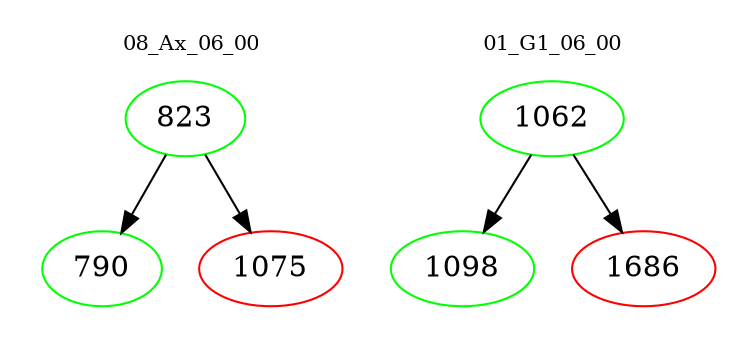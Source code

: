 digraph{
subgraph cluster_0 {
color = white
label = "08_Ax_06_00";
fontsize=10;
T0_823 [label="823", color="green"]
T0_823 -> T0_790 [color="black"]
T0_790 [label="790", color="green"]
T0_823 -> T0_1075 [color="black"]
T0_1075 [label="1075", color="red"]
}
subgraph cluster_1 {
color = white
label = "01_G1_06_00";
fontsize=10;
T1_1062 [label="1062", color="green"]
T1_1062 -> T1_1098 [color="black"]
T1_1098 [label="1098", color="green"]
T1_1062 -> T1_1686 [color="black"]
T1_1686 [label="1686", color="red"]
}
}
